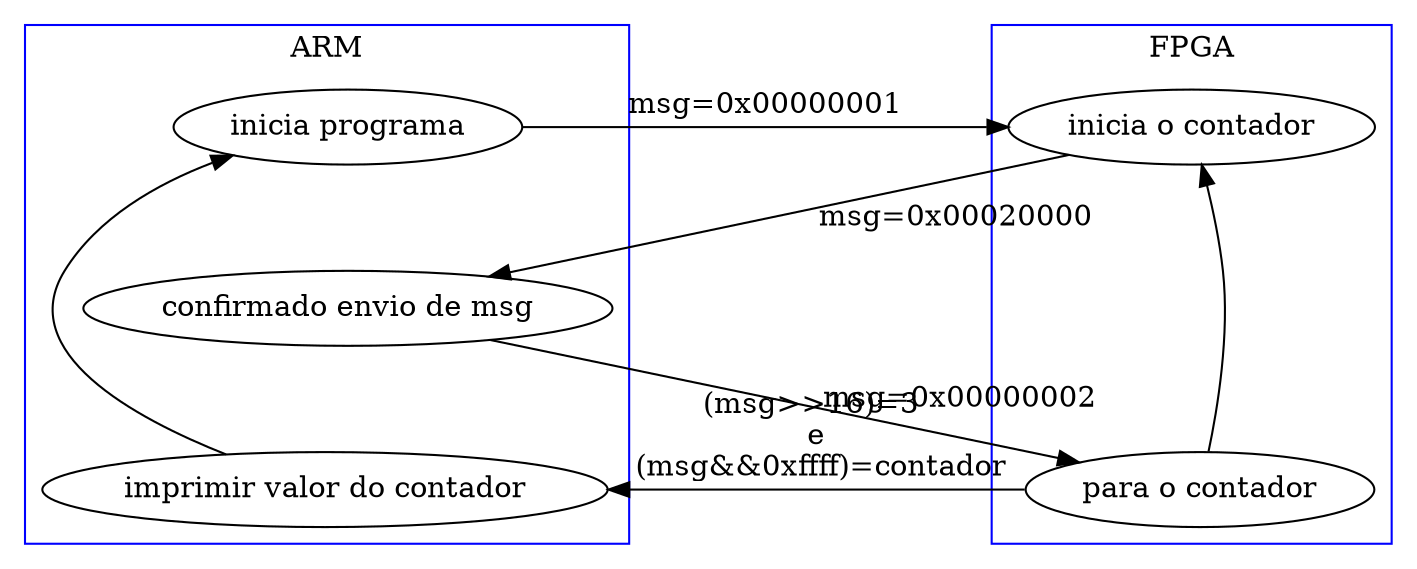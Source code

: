 digraph  G{

    subgraph cluster0 {
        rankdir = TB;

        node [];
        color=blue;
        label = "ARM";
        a0[label="inicia programa"]
        a1[label="confirmado envio de msg"]
        a2[label="imprimir valor do contador"]
        
     
    };
    
    subgraph cluster1 {
        rank = same ;
        
        node [group=a];
        b0[label="inicia o contador"];
        b3[style=invis]
        b1[label="para o contador"];
       
        label = "FPGA";
        color=blue;              
    };
        

  
    
    b0 -> a1 [label ="msg=0x00020000"]; 
    b1 -> a2 [label ="(msg>>16)=3 \n e \n (msg&&0xffff)=contador"];
    a0 -> b0 [label ="msg=0x00000001"]; 
    a2 -> a0;
    a1 -> b1 [label ="msg=0x00000002"]; 
    b1 -> b0;

   
    a0->a1->a2 [style=invis];
    b0->b3->b1 [style=invis];    

}